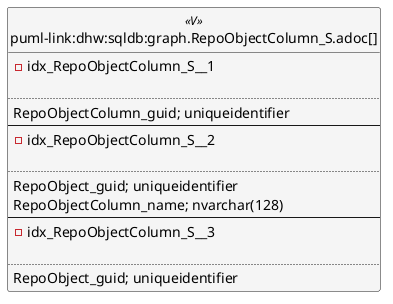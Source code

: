 @startuml
left to right direction
'top to bottom direction
hide circle
'avoide "." issues:
set namespaceSeparator none


skinparam class {
  BackgroundColor White
  BackgroundColor<<FN>> Yellow
  BackgroundColor<<FS>> Yellow
  BackgroundColor<<FT>> LightGray
  BackgroundColor<<IF>> Yellow
  BackgroundColor<<IS>> Yellow
  BackgroundColor<<P>> Aqua
  BackgroundColor<<PC>> Aqua
  BackgroundColor<<SN>> Yellow
  BackgroundColor<<SO>> SlateBlue
  BackgroundColor<<TF>> LightGray
  BackgroundColor<<TR>> Tomato
  BackgroundColor<<U>> White
  BackgroundColor<<V>> WhiteSmoke
  BackgroundColor<<X>> Aqua
  BackgroundColor<<external>> AliceBlue
}


entity "puml-link:dhw:sqldb:graph.RepoObjectColumn_S.adoc[]" as graph.RepoObjectColumn_S << V >> {
- idx_RepoObjectColumn_S__1

..
RepoObjectColumn_guid; uniqueidentifier
--
- idx_RepoObjectColumn_S__2

..
RepoObject_guid; uniqueidentifier
RepoObjectColumn_name; nvarchar(128)
--
- idx_RepoObjectColumn_S__3

..
RepoObject_guid; uniqueidentifier
}


@enduml

